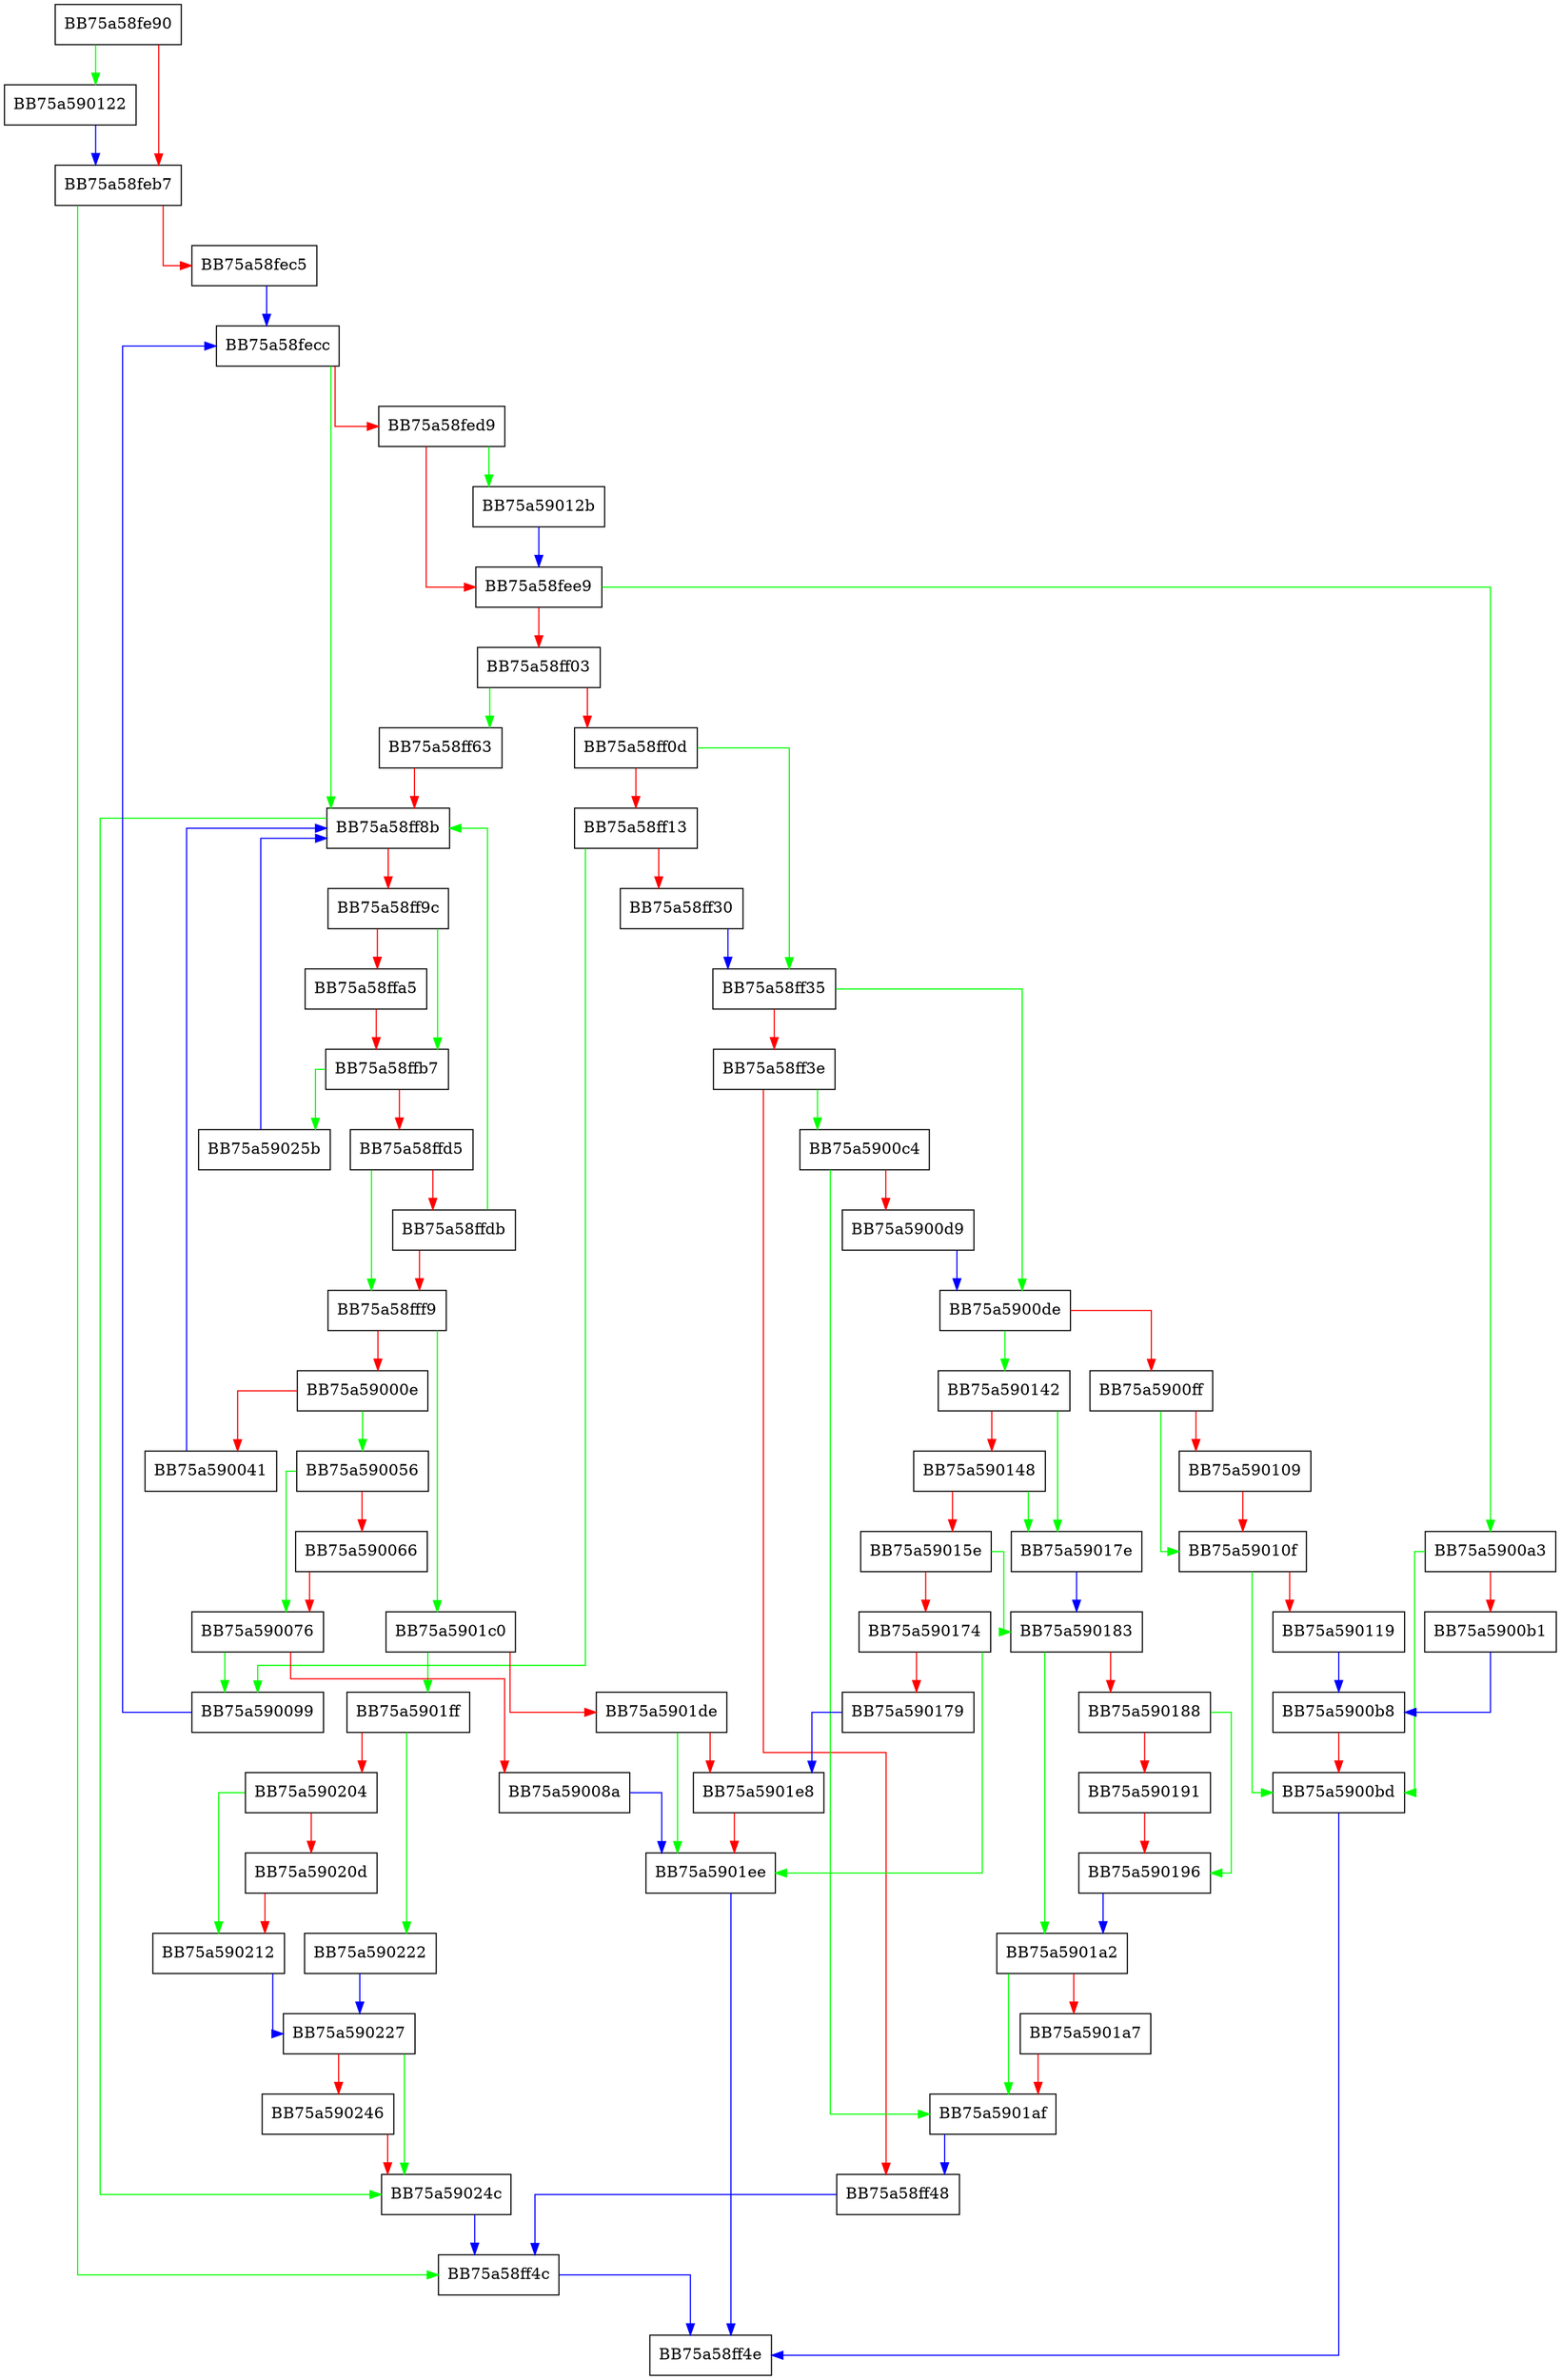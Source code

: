 digraph EnumObject {
  node [shape="box"];
  graph [splines=ortho];
  BB75a58fe90 -> BB75a590122 [color="green"];
  BB75a58fe90 -> BB75a58feb7 [color="red"];
  BB75a58feb7 -> BB75a58ff4c [color="green"];
  BB75a58feb7 -> BB75a58fec5 [color="red"];
  BB75a58fec5 -> BB75a58fecc [color="blue"];
  BB75a58fecc -> BB75a58ff8b [color="green"];
  BB75a58fecc -> BB75a58fed9 [color="red"];
  BB75a58fed9 -> BB75a59012b [color="green"];
  BB75a58fed9 -> BB75a58fee9 [color="red"];
  BB75a58fee9 -> BB75a5900a3 [color="green"];
  BB75a58fee9 -> BB75a58ff03 [color="red"];
  BB75a58ff03 -> BB75a58ff63 [color="green"];
  BB75a58ff03 -> BB75a58ff0d [color="red"];
  BB75a58ff0d -> BB75a58ff35 [color="green"];
  BB75a58ff0d -> BB75a58ff13 [color="red"];
  BB75a58ff13 -> BB75a590099 [color="green"];
  BB75a58ff13 -> BB75a58ff30 [color="red"];
  BB75a58ff30 -> BB75a58ff35 [color="blue"];
  BB75a58ff35 -> BB75a5900de [color="green"];
  BB75a58ff35 -> BB75a58ff3e [color="red"];
  BB75a58ff3e -> BB75a5900c4 [color="green"];
  BB75a58ff3e -> BB75a58ff48 [color="red"];
  BB75a58ff48 -> BB75a58ff4c [color="blue"];
  BB75a58ff4c -> BB75a58ff4e [color="blue"];
  BB75a58ff63 -> BB75a58ff8b [color="red"];
  BB75a58ff8b -> BB75a59024c [color="green"];
  BB75a58ff8b -> BB75a58ff9c [color="red"];
  BB75a58ff9c -> BB75a58ffb7 [color="green"];
  BB75a58ff9c -> BB75a58ffa5 [color="red"];
  BB75a58ffa5 -> BB75a58ffb7 [color="red"];
  BB75a58ffb7 -> BB75a59025b [color="green"];
  BB75a58ffb7 -> BB75a58ffd5 [color="red"];
  BB75a58ffd5 -> BB75a58fff9 [color="green"];
  BB75a58ffd5 -> BB75a58ffdb [color="red"];
  BB75a58ffdb -> BB75a58ff8b [color="green"];
  BB75a58ffdb -> BB75a58fff9 [color="red"];
  BB75a58fff9 -> BB75a5901c0 [color="green"];
  BB75a58fff9 -> BB75a59000e [color="red"];
  BB75a59000e -> BB75a590056 [color="green"];
  BB75a59000e -> BB75a590041 [color="red"];
  BB75a590041 -> BB75a58ff8b [color="blue"];
  BB75a590056 -> BB75a590076 [color="green"];
  BB75a590056 -> BB75a590066 [color="red"];
  BB75a590066 -> BB75a590076 [color="red"];
  BB75a590076 -> BB75a590099 [color="green"];
  BB75a590076 -> BB75a59008a [color="red"];
  BB75a59008a -> BB75a5901ee [color="blue"];
  BB75a590099 -> BB75a58fecc [color="blue"];
  BB75a5900a3 -> BB75a5900bd [color="green"];
  BB75a5900a3 -> BB75a5900b1 [color="red"];
  BB75a5900b1 -> BB75a5900b8 [color="blue"];
  BB75a5900b8 -> BB75a5900bd [color="red"];
  BB75a5900bd -> BB75a58ff4e [color="blue"];
  BB75a5900c4 -> BB75a5901af [color="green"];
  BB75a5900c4 -> BB75a5900d9 [color="red"];
  BB75a5900d9 -> BB75a5900de [color="blue"];
  BB75a5900de -> BB75a590142 [color="green"];
  BB75a5900de -> BB75a5900ff [color="red"];
  BB75a5900ff -> BB75a59010f [color="green"];
  BB75a5900ff -> BB75a590109 [color="red"];
  BB75a590109 -> BB75a59010f [color="red"];
  BB75a59010f -> BB75a5900bd [color="green"];
  BB75a59010f -> BB75a590119 [color="red"];
  BB75a590119 -> BB75a5900b8 [color="blue"];
  BB75a590122 -> BB75a58feb7 [color="blue"];
  BB75a59012b -> BB75a58fee9 [color="blue"];
  BB75a590142 -> BB75a59017e [color="green"];
  BB75a590142 -> BB75a590148 [color="red"];
  BB75a590148 -> BB75a59017e [color="green"];
  BB75a590148 -> BB75a59015e [color="red"];
  BB75a59015e -> BB75a590183 [color="green"];
  BB75a59015e -> BB75a590174 [color="red"];
  BB75a590174 -> BB75a5901ee [color="green"];
  BB75a590174 -> BB75a590179 [color="red"];
  BB75a590179 -> BB75a5901e8 [color="blue"];
  BB75a59017e -> BB75a590183 [color="blue"];
  BB75a590183 -> BB75a5901a2 [color="green"];
  BB75a590183 -> BB75a590188 [color="red"];
  BB75a590188 -> BB75a590196 [color="green"];
  BB75a590188 -> BB75a590191 [color="red"];
  BB75a590191 -> BB75a590196 [color="red"];
  BB75a590196 -> BB75a5901a2 [color="blue"];
  BB75a5901a2 -> BB75a5901af [color="green"];
  BB75a5901a2 -> BB75a5901a7 [color="red"];
  BB75a5901a7 -> BB75a5901af [color="red"];
  BB75a5901af -> BB75a58ff48 [color="blue"];
  BB75a5901c0 -> BB75a5901ff [color="green"];
  BB75a5901c0 -> BB75a5901de [color="red"];
  BB75a5901de -> BB75a5901ee [color="green"];
  BB75a5901de -> BB75a5901e8 [color="red"];
  BB75a5901e8 -> BB75a5901ee [color="red"];
  BB75a5901ee -> BB75a58ff4e [color="blue"];
  BB75a5901ff -> BB75a590222 [color="green"];
  BB75a5901ff -> BB75a590204 [color="red"];
  BB75a590204 -> BB75a590212 [color="green"];
  BB75a590204 -> BB75a59020d [color="red"];
  BB75a59020d -> BB75a590212 [color="red"];
  BB75a590212 -> BB75a590227 [color="blue"];
  BB75a590222 -> BB75a590227 [color="blue"];
  BB75a590227 -> BB75a59024c [color="green"];
  BB75a590227 -> BB75a590246 [color="red"];
  BB75a590246 -> BB75a59024c [color="red"];
  BB75a59024c -> BB75a58ff4c [color="blue"];
  BB75a59025b -> BB75a58ff8b [color="blue"];
}